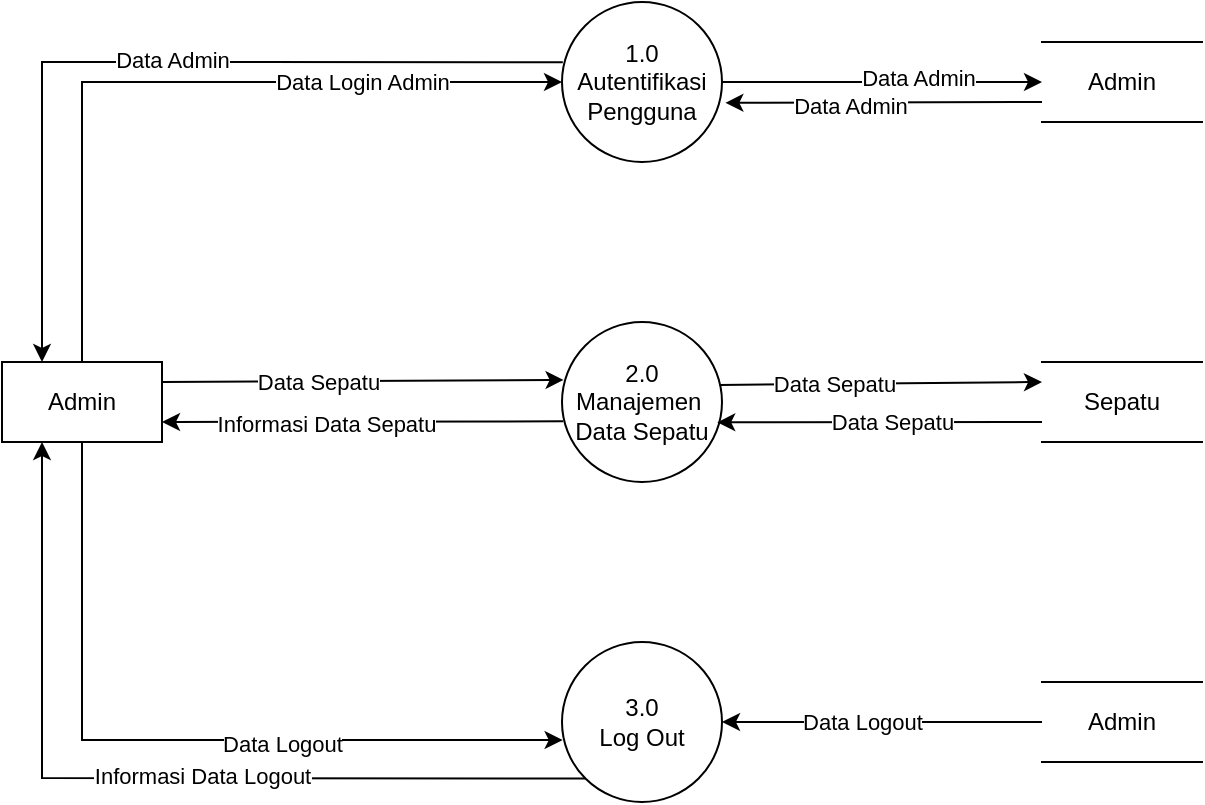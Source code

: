 <mxfile version="21.3.7" type="device" pages="3">
  <diagram name="DFD lvl1" id="jFpNreiBwBmitEUcRenJ">
    <mxGraphModel dx="1105" dy="618" grid="1" gridSize="10" guides="1" tooltips="1" connect="1" arrows="1" fold="1" page="1" pageScale="1" pageWidth="850" pageHeight="1100" math="0" shadow="0">
      <root>
        <mxCell id="0" />
        <mxCell id="1" parent="0" />
        <mxCell id="TerV-YLwOGjDTQyr1enw-2" value="1.0&lt;br&gt;Autentifikasi&lt;br&gt;Pengguna" style="ellipse;whiteSpace=wrap;html=1;aspect=fixed;" vertex="1" parent="1">
          <mxGeometry x="360" y="40" width="80" height="80" as="geometry" />
        </mxCell>
        <mxCell id="TerV-YLwOGjDTQyr1enw-3" value="2.0&lt;br&gt;Manajemen&amp;nbsp;&lt;br&gt;Data Sepatu" style="ellipse;whiteSpace=wrap;html=1;aspect=fixed;" vertex="1" parent="1">
          <mxGeometry x="360" y="200" width="80" height="80" as="geometry" />
        </mxCell>
        <mxCell id="TerV-YLwOGjDTQyr1enw-4" value="3.0&lt;br&gt;Log Out" style="ellipse;whiteSpace=wrap;html=1;aspect=fixed;" vertex="1" parent="1">
          <mxGeometry x="360" y="360" width="80" height="80" as="geometry" />
        </mxCell>
        <mxCell id="TerV-YLwOGjDTQyr1enw-5" value="Admin" style="rounded=0;whiteSpace=wrap;html=1;" vertex="1" parent="1">
          <mxGeometry x="80" y="220" width="80" height="40" as="geometry" />
        </mxCell>
        <mxCell id="TerV-YLwOGjDTQyr1enw-10" value="" style="endArrow=classic;html=1;rounded=0;exitX=0.5;exitY=0;exitDx=0;exitDy=0;entryX=0;entryY=0.5;entryDx=0;entryDy=0;" edge="1" parent="1" source="TerV-YLwOGjDTQyr1enw-5" target="TerV-YLwOGjDTQyr1enw-2">
          <mxGeometry width="50" height="50" relative="1" as="geometry">
            <mxPoint x="150" y="380" as="sourcePoint" />
            <mxPoint x="120" y="80" as="targetPoint" />
            <Array as="points">
              <mxPoint x="120" y="80" />
            </Array>
          </mxGeometry>
        </mxCell>
        <mxCell id="TerV-YLwOGjDTQyr1enw-11" value="Data Login Admin" style="edgeLabel;html=1;align=center;verticalAlign=middle;resizable=0;points=[];" connectable="0" vertex="1" parent="TerV-YLwOGjDTQyr1enw-10">
          <mxGeometry x="0.331" y="1" relative="1" as="geometry">
            <mxPoint x="27" y="1" as="offset" />
          </mxGeometry>
        </mxCell>
        <mxCell id="TerV-YLwOGjDTQyr1enw-12" value="" style="endArrow=classic;html=1;rounded=0;exitX=0.005;exitY=0.376;exitDx=0;exitDy=0;entryX=0.25;entryY=0;entryDx=0;entryDy=0;exitPerimeter=0;" edge="1" parent="1" source="TerV-YLwOGjDTQyr1enw-2" target="TerV-YLwOGjDTQyr1enw-5">
          <mxGeometry width="50" height="50" relative="1" as="geometry">
            <mxPoint x="370" y="90" as="sourcePoint" />
            <mxPoint x="150" y="410" as="targetPoint" />
            <Array as="points">
              <mxPoint x="100" y="70" />
            </Array>
          </mxGeometry>
        </mxCell>
        <mxCell id="TerV-YLwOGjDTQyr1enw-67" value="Data Admin" style="edgeLabel;html=1;align=center;verticalAlign=middle;resizable=0;points=[];" vertex="1" connectable="0" parent="TerV-YLwOGjDTQyr1enw-12">
          <mxGeometry x="-0.047" y="-1" relative="1" as="geometry">
            <mxPoint as="offset" />
          </mxGeometry>
        </mxCell>
        <mxCell id="TerV-YLwOGjDTQyr1enw-19" value="Admin" style="shape=partialRectangle;whiteSpace=wrap;html=1;left=0;right=0;fillColor=none;" vertex="1" parent="1">
          <mxGeometry x="600" y="60" width="80" height="40" as="geometry" />
        </mxCell>
        <mxCell id="TerV-YLwOGjDTQyr1enw-21" value="" style="endArrow=classic;html=1;rounded=0;exitX=0;exitY=0.75;exitDx=0;exitDy=0;entryX=1.021;entryY=0.63;entryDx=0;entryDy=0;entryPerimeter=0;" edge="1" parent="1" source="TerV-YLwOGjDTQyr1enw-19" target="TerV-YLwOGjDTQyr1enw-2">
          <mxGeometry width="50" height="50" relative="1" as="geometry">
            <mxPoint x="530" y="120" as="sourcePoint" />
            <mxPoint x="580" y="70" as="targetPoint" />
          </mxGeometry>
        </mxCell>
        <mxCell id="TerV-YLwOGjDTQyr1enw-22" value="Data Admin" style="edgeLabel;html=1;align=center;verticalAlign=middle;resizable=0;points=[];" connectable="0" vertex="1" parent="TerV-YLwOGjDTQyr1enw-21">
          <mxGeometry x="0.217" y="2" relative="1" as="geometry">
            <mxPoint as="offset" />
          </mxGeometry>
        </mxCell>
        <mxCell id="TerV-YLwOGjDTQyr1enw-23" value="" style="endArrow=classic;html=1;rounded=0;exitX=1;exitY=0.5;exitDx=0;exitDy=0;entryX=0;entryY=0.5;entryDx=0;entryDy=0;" edge="1" parent="1" source="TerV-YLwOGjDTQyr1enw-2" target="TerV-YLwOGjDTQyr1enw-19">
          <mxGeometry width="50" height="50" relative="1" as="geometry">
            <mxPoint x="438" y="118" as="sourcePoint" />
            <mxPoint x="690" y="120" as="targetPoint" />
          </mxGeometry>
        </mxCell>
        <mxCell id="TerV-YLwOGjDTQyr1enw-24" value="Data Admin" style="edgeLabel;html=1;align=center;verticalAlign=middle;resizable=0;points=[];" connectable="0" vertex="1" parent="TerV-YLwOGjDTQyr1enw-23">
          <mxGeometry x="0.217" y="2" relative="1" as="geometry">
            <mxPoint as="offset" />
          </mxGeometry>
        </mxCell>
        <mxCell id="TerV-YLwOGjDTQyr1enw-33" value="Sepatu" style="shape=partialRectangle;whiteSpace=wrap;html=1;left=0;right=0;fillColor=none;" vertex="1" parent="1">
          <mxGeometry x="600" y="220" width="80" height="40" as="geometry" />
        </mxCell>
        <mxCell id="TerV-YLwOGjDTQyr1enw-37" value="" style="endArrow=classic;html=1;rounded=0;exitX=0.5;exitY=1;exitDx=0;exitDy=0;entryX=0.004;entryY=0.613;entryDx=0;entryDy=0;entryPerimeter=0;" edge="1" parent="1" source="TerV-YLwOGjDTQyr1enw-5" target="TerV-YLwOGjDTQyr1enw-4">
          <mxGeometry width="50" height="50" relative="1" as="geometry">
            <mxPoint x="230" y="440" as="sourcePoint" />
            <mxPoint x="280" y="390" as="targetPoint" />
            <Array as="points">
              <mxPoint x="120" y="409" />
            </Array>
          </mxGeometry>
        </mxCell>
        <mxCell id="TerV-YLwOGjDTQyr1enw-38" value="Data Logout" style="edgeLabel;html=1;align=center;verticalAlign=middle;resizable=0;points=[];" connectable="0" vertex="1" parent="TerV-YLwOGjDTQyr1enw-37">
          <mxGeometry x="-0.474" relative="1" as="geometry">
            <mxPoint x="100" y="48" as="offset" />
          </mxGeometry>
        </mxCell>
        <mxCell id="TerV-YLwOGjDTQyr1enw-39" value="" style="endArrow=classic;html=1;rounded=0;exitX=0;exitY=1;exitDx=0;exitDy=0;entryX=0.25;entryY=1;entryDx=0;entryDy=0;" edge="1" parent="1" source="TerV-YLwOGjDTQyr1enw-4" target="TerV-YLwOGjDTQyr1enw-5">
          <mxGeometry width="50" height="50" relative="1" as="geometry">
            <mxPoint x="370" y="419" as="sourcePoint" />
            <mxPoint x="170" y="420" as="targetPoint" />
            <Array as="points">
              <mxPoint x="100" y="428" />
            </Array>
          </mxGeometry>
        </mxCell>
        <mxCell id="TerV-YLwOGjDTQyr1enw-40" value="Informasi Data Logout" style="edgeLabel;html=1;align=center;verticalAlign=middle;resizable=0;points=[];" connectable="0" vertex="1" parent="TerV-YLwOGjDTQyr1enw-39">
          <mxGeometry x="0.186" y="-1" relative="1" as="geometry">
            <mxPoint x="69" as="offset" />
          </mxGeometry>
        </mxCell>
        <mxCell id="TerV-YLwOGjDTQyr1enw-45" value="" style="endArrow=classic;html=1;rounded=0;exitX=0.984;exitY=0.393;exitDx=0;exitDy=0;exitPerimeter=0;entryX=0;entryY=0.25;entryDx=0;entryDy=0;" edge="1" parent="1" source="TerV-YLwOGjDTQyr1enw-3" target="TerV-YLwOGjDTQyr1enw-33">
          <mxGeometry width="50" height="50" relative="1" as="geometry">
            <mxPoint x="500" y="280" as="sourcePoint" />
            <mxPoint x="550" y="230" as="targetPoint" />
          </mxGeometry>
        </mxCell>
        <mxCell id="TerV-YLwOGjDTQyr1enw-46" value="Data Sepatu" style="edgeLabel;html=1;align=center;verticalAlign=middle;resizable=0;points=[];" connectable="0" vertex="1" parent="TerV-YLwOGjDTQyr1enw-45">
          <mxGeometry x="-0.651" relative="1" as="geometry">
            <mxPoint x="29" as="offset" />
          </mxGeometry>
        </mxCell>
        <mxCell id="TerV-YLwOGjDTQyr1enw-47" value="" style="endArrow=classic;html=1;rounded=0;exitX=0;exitY=0.75;exitDx=0;exitDy=0;entryX=0.97;entryY=0.627;entryDx=0;entryDy=0;entryPerimeter=0;" edge="1" parent="1" source="TerV-YLwOGjDTQyr1enw-33" target="TerV-YLwOGjDTQyr1enw-3">
          <mxGeometry width="50" height="50" relative="1" as="geometry">
            <mxPoint x="690" y="240" as="sourcePoint" />
            <mxPoint x="449" y="241" as="targetPoint" />
          </mxGeometry>
        </mxCell>
        <mxCell id="TerV-YLwOGjDTQyr1enw-48" value="Data Sepatu" style="edgeLabel;html=1;align=center;verticalAlign=middle;resizable=0;points=[];" connectable="0" vertex="1" parent="TerV-YLwOGjDTQyr1enw-47">
          <mxGeometry x="-0.651" relative="1" as="geometry">
            <mxPoint x="-47" as="offset" />
          </mxGeometry>
        </mxCell>
        <mxCell id="TerV-YLwOGjDTQyr1enw-68" value="" style="endArrow=classic;html=1;rounded=0;exitX=1;exitY=0.25;exitDx=0;exitDy=0;entryX=0.01;entryY=0.362;entryDx=0;entryDy=0;entryPerimeter=0;" edge="1" parent="1" source="TerV-YLwOGjDTQyr1enw-5" target="TerV-YLwOGjDTQyr1enw-3">
          <mxGeometry width="50" height="50" relative="1" as="geometry">
            <mxPoint x="240" y="270" as="sourcePoint" />
            <mxPoint x="290" y="220" as="targetPoint" />
          </mxGeometry>
        </mxCell>
        <mxCell id="bnqVmtxWtD5v-Nv1DgK7-1" value="Data Sepatu" style="edgeLabel;html=1;align=center;verticalAlign=middle;resizable=0;points=[];" vertex="1" connectable="0" parent="TerV-YLwOGjDTQyr1enw-68">
          <mxGeometry x="-0.226" relative="1" as="geometry">
            <mxPoint as="offset" />
          </mxGeometry>
        </mxCell>
        <mxCell id="TerV-YLwOGjDTQyr1enw-69" value="" style="endArrow=classic;html=1;rounded=0;exitX=0.008;exitY=0.621;exitDx=0;exitDy=0;entryX=1;entryY=0.75;entryDx=0;entryDy=0;exitPerimeter=0;" edge="1" parent="1" source="TerV-YLwOGjDTQyr1enw-3" target="TerV-YLwOGjDTQyr1enw-5">
          <mxGeometry width="50" height="50" relative="1" as="geometry">
            <mxPoint x="371" y="239" as="sourcePoint" />
            <mxPoint x="170" y="240" as="targetPoint" />
          </mxGeometry>
        </mxCell>
        <mxCell id="bnqVmtxWtD5v-Nv1DgK7-2" value="Informasi Data Sepatu" style="edgeLabel;html=1;align=center;verticalAlign=middle;resizable=0;points=[];" vertex="1" connectable="0" parent="TerV-YLwOGjDTQyr1enw-69">
          <mxGeometry x="0.183" y="1" relative="1" as="geometry">
            <mxPoint as="offset" />
          </mxGeometry>
        </mxCell>
        <mxCell id="TerV-YLwOGjDTQyr1enw-70" value="Admin" style="shape=partialRectangle;whiteSpace=wrap;html=1;left=0;right=0;fillColor=none;" vertex="1" parent="1">
          <mxGeometry x="600" y="380" width="80" height="40" as="geometry" />
        </mxCell>
        <mxCell id="TerV-YLwOGjDTQyr1enw-71" value="" style="endArrow=classic;html=1;rounded=0;exitX=0;exitY=0.5;exitDx=0;exitDy=0;entryX=1;entryY=0.5;entryDx=0;entryDy=0;" edge="1" parent="1" source="TerV-YLwOGjDTQyr1enw-70" target="TerV-YLwOGjDTQyr1enw-4">
          <mxGeometry width="50" height="50" relative="1" as="geometry">
            <mxPoint x="420" y="420" as="sourcePoint" />
            <mxPoint x="470" y="370" as="targetPoint" />
          </mxGeometry>
        </mxCell>
        <mxCell id="TerV-YLwOGjDTQyr1enw-73" value="Data Logout" style="edgeLabel;html=1;align=center;verticalAlign=middle;resizable=0;points=[];" vertex="1" connectable="0" parent="TerV-YLwOGjDTQyr1enw-71">
          <mxGeometry x="0.396" y="-1" relative="1" as="geometry">
            <mxPoint x="21" y="1" as="offset" />
          </mxGeometry>
        </mxCell>
      </root>
    </mxGraphModel>
  </diagram>
  <diagram id="_g1t7OzRLdI-zQXGxhFI" name="DFD lvl 0">
    <mxGraphModel dx="1105" dy="618" grid="1" gridSize="10" guides="1" tooltips="1" connect="1" arrows="1" fold="1" page="1" pageScale="1" pageWidth="850" pageHeight="1100" math="0" shadow="0">
      <root>
        <mxCell id="0" />
        <mxCell id="1" parent="0" />
        <mxCell id="NQp4HMWxGI0VhIR444Un-1" value="Sistem Manajemen Pendataan Aplikasi Toko Sepatu Sport" style="ellipse;whiteSpace=wrap;html=1;aspect=fixed;" vertex="1" parent="1">
          <mxGeometry x="320" y="120" width="200" height="200" as="geometry" />
        </mxCell>
        <mxCell id="NQp4HMWxGI0VhIR444Un-2" value="Admin" style="rounded=0;whiteSpace=wrap;html=1;" vertex="1" parent="1">
          <mxGeometry x="360" y="460" width="120" height="60" as="geometry" />
        </mxCell>
        <mxCell id="NQp4HMWxGI0VhIR444Un-3" value="" style="endArrow=classic;html=1;rounded=0;entryX=0;entryY=0.5;entryDx=0;entryDy=0;exitX=0;exitY=0.5;exitDx=0;exitDy=0;" edge="1" parent="1" source="NQp4HMWxGI0VhIR444Un-2" target="NQp4HMWxGI0VhIR444Un-1">
          <mxGeometry width="50" height="50" relative="1" as="geometry">
            <mxPoint x="320" y="400" as="sourcePoint" />
            <mxPoint x="370" y="350" as="targetPoint" />
            <Array as="points">
              <mxPoint x="160" y="490" />
              <mxPoint x="160" y="220" />
            </Array>
          </mxGeometry>
        </mxCell>
        <mxCell id="NQp4HMWxGI0VhIR444Un-4" value="Data Login Admin" style="edgeLabel;html=1;align=center;verticalAlign=middle;resizable=0;points=[];" vertex="1" connectable="0" parent="NQp4HMWxGI0VhIR444Un-3">
          <mxGeometry x="-0.549" y="3" relative="1" as="geometry">
            <mxPoint x="32" y="-3" as="offset" />
          </mxGeometry>
        </mxCell>
        <mxCell id="NQp4HMWxGI0VhIR444Un-5" value="" style="endArrow=classic;html=1;rounded=0;entryX=-0.002;entryY=0.607;entryDx=0;entryDy=0;entryPerimeter=0;exitX=0;exitY=0.25;exitDx=0;exitDy=0;" edge="1" parent="1" source="NQp4HMWxGI0VhIR444Un-2" target="NQp4HMWxGI0VhIR444Un-1">
          <mxGeometry width="50" height="50" relative="1" as="geometry">
            <mxPoint x="240" y="340" as="sourcePoint" />
            <mxPoint x="290" y="290" as="targetPoint" />
            <Array as="points">
              <mxPoint x="200" y="475" />
              <mxPoint x="200" y="240" />
            </Array>
          </mxGeometry>
        </mxCell>
        <mxCell id="NQp4HMWxGI0VhIR444Un-6" value="Data Sepatu" style="edgeLabel;html=1;align=center;verticalAlign=middle;resizable=0;points=[];" vertex="1" connectable="0" parent="NQp4HMWxGI0VhIR444Un-5">
          <mxGeometry x="-0.493" relative="1" as="geometry">
            <mxPoint x="30" as="offset" />
          </mxGeometry>
        </mxCell>
        <mxCell id="NQp4HMWxGI0VhIR444Un-7" value="" style="endArrow=classic;html=1;rounded=0;exitX=1;exitY=0.5;exitDx=0;exitDy=0;entryX=1;entryY=0.5;entryDx=0;entryDy=0;" edge="1" parent="1" source="NQp4HMWxGI0VhIR444Un-1" target="NQp4HMWxGI0VhIR444Un-2">
          <mxGeometry width="50" height="50" relative="1" as="geometry">
            <mxPoint x="620" y="250" as="sourcePoint" />
            <mxPoint x="670" y="200" as="targetPoint" />
            <Array as="points">
              <mxPoint x="680" y="220" />
              <mxPoint x="680" y="490" />
            </Array>
          </mxGeometry>
        </mxCell>
        <mxCell id="NQp4HMWxGI0VhIR444Un-8" value="Informasi Data Sepatu" style="edgeLabel;html=1;align=center;verticalAlign=middle;resizable=0;points=[];" vertex="1" connectable="0" parent="NQp4HMWxGI0VhIR444Un-7">
          <mxGeometry x="0.869" relative="1" as="geometry">
            <mxPoint x="59" as="offset" />
          </mxGeometry>
        </mxCell>
        <mxCell id="NQp4HMWxGI0VhIR444Un-9" value="" style="endArrow=classic;html=1;rounded=0;exitX=0.993;exitY=0.604;exitDx=0;exitDy=0;exitPerimeter=0;entryX=1;entryY=0.25;entryDx=0;entryDy=0;" edge="1" parent="1" source="NQp4HMWxGI0VhIR444Un-1" target="NQp4HMWxGI0VhIR444Un-2">
          <mxGeometry width="50" height="50" relative="1" as="geometry">
            <mxPoint x="550" y="310" as="sourcePoint" />
            <mxPoint x="600" y="260" as="targetPoint" />
            <Array as="points">
              <mxPoint x="640" y="240" />
              <mxPoint x="640" y="475" />
            </Array>
          </mxGeometry>
        </mxCell>
        <mxCell id="NQp4HMWxGI0VhIR444Un-10" value="Informasi Data Login" style="edgeLabel;html=1;align=center;verticalAlign=middle;resizable=0;points=[];" vertex="1" connectable="0" parent="NQp4HMWxGI0VhIR444Un-9">
          <mxGeometry x="0.76" y="-1" relative="1" as="geometry">
            <mxPoint x="33" as="offset" />
          </mxGeometry>
        </mxCell>
      </root>
    </mxGraphModel>
  </diagram>
  <diagram id="eN_WOo5JYy0EmB4ILDyx" name="Page-3">
    <mxGraphModel dx="1000" dy="559" grid="1" gridSize="10" guides="1" tooltips="1" connect="1" arrows="1" fold="1" page="1" pageScale="1" pageWidth="850" pageHeight="1100" math="0" shadow="0">
      <root>
        <mxCell id="0" />
        <mxCell id="1" parent="0" />
        <mxCell id="5rsdj6570OSeGmFnYzIt-3" value="Admin" style="shape=umlActor;verticalLabelPosition=bottom;verticalAlign=top;html=1;outlineConnect=0;" vertex="1" parent="1">
          <mxGeometry x="40" y="200" width="30" height="60" as="geometry" />
        </mxCell>
        <mxCell id="5rsdj6570OSeGmFnYzIt-5" value="Login" style="ellipse;whiteSpace=wrap;html=1;" vertex="1" parent="1">
          <mxGeometry x="350" y="10" width="135" height="90" as="geometry" />
        </mxCell>
        <mxCell id="5rsdj6570OSeGmFnYzIt-6" value="include" style="edgeStyle=orthogonalEdgeStyle;rounded=0;orthogonalLoop=1;jettySize=auto;html=1;exitX=0.5;exitY=0;exitDx=0;exitDy=0;entryX=0.5;entryY=1;entryDx=0;entryDy=0;dashed=1;" edge="1" parent="1" source="5rsdj6570OSeGmFnYzIt-7" target="5rsdj6570OSeGmFnYzIt-5">
          <mxGeometry relative="1" as="geometry" />
        </mxCell>
        <mxCell id="5rsdj6570OSeGmFnYzIt-7" value="Manajemen&lt;br&gt;Data Sepatu" style="ellipse;whiteSpace=wrap;html=1;" vertex="1" parent="1">
          <mxGeometry x="350" y="180" width="135" height="90" as="geometry" />
        </mxCell>
        <mxCell id="5rsdj6570OSeGmFnYzIt-8" value="include" style="edgeStyle=orthogonalEdgeStyle;rounded=0;orthogonalLoop=1;jettySize=auto;html=1;entryX=0;entryY=0.5;entryDx=0;entryDy=0;dashed=1;exitX=0;exitY=0.5;exitDx=0;exitDy=0;" edge="1" parent="1" source="5rsdj6570OSeGmFnYzIt-24" target="5rsdj6570OSeGmFnYzIt-5">
          <mxGeometry relative="1" as="geometry">
            <Array as="points">
              <mxPoint x="360" y="435" />
              <mxPoint x="360" y="440" />
              <mxPoint x="260" y="440" />
              <mxPoint x="260" y="55" />
            </Array>
            <mxPoint x="370" y="440" as="sourcePoint" />
          </mxGeometry>
        </mxCell>
        <mxCell id="5rsdj6570OSeGmFnYzIt-10" value="tambah&lt;br&gt;Data Sepatu" style="ellipse;whiteSpace=wrap;html=1;" vertex="1" parent="1">
          <mxGeometry x="280" y="320" width="75" height="50" as="geometry" />
        </mxCell>
        <mxCell id="5rsdj6570OSeGmFnYzIt-11" value="ubah&lt;br&gt;Data Sepatu" style="ellipse;whiteSpace=wrap;html=1;" vertex="1" parent="1">
          <mxGeometry x="380" y="320" width="75" height="50" as="geometry" />
        </mxCell>
        <mxCell id="5rsdj6570OSeGmFnYzIt-12" value="hapus&lt;br&gt;Data Sepatu" style="ellipse;whiteSpace=wrap;html=1;" vertex="1" parent="1">
          <mxGeometry x="480" y="320" width="75" height="50" as="geometry" />
        </mxCell>
        <mxCell id="5rsdj6570OSeGmFnYzIt-13" value="extend" style="endArrow=classic;html=1;rounded=0;exitX=0.5;exitY=0;exitDx=0;exitDy=0;entryX=0;entryY=1;entryDx=0;entryDy=0;dashed=1;" edge="1" parent="1" source="5rsdj6570OSeGmFnYzIt-10" target="5rsdj6570OSeGmFnYzIt-7">
          <mxGeometry width="50" height="50" relative="1" as="geometry">
            <mxPoint x="190" y="300" as="sourcePoint" />
            <mxPoint x="240" y="250" as="targetPoint" />
          </mxGeometry>
        </mxCell>
        <mxCell id="5rsdj6570OSeGmFnYzIt-14" value="extend" style="endArrow=classic;html=1;rounded=0;exitX=0.5;exitY=0;exitDx=0;exitDy=0;entryX=0.5;entryY=1;entryDx=0;entryDy=0;dashed=1;" edge="1" parent="1" source="5rsdj6570OSeGmFnYzIt-11" target="5rsdj6570OSeGmFnYzIt-7">
          <mxGeometry width="50" height="50" relative="1" as="geometry">
            <mxPoint x="328" y="330" as="sourcePoint" />
            <mxPoint x="380" y="267" as="targetPoint" />
          </mxGeometry>
        </mxCell>
        <mxCell id="5rsdj6570OSeGmFnYzIt-15" value="extend" style="endArrow=classic;html=1;rounded=0;exitX=0.5;exitY=0;exitDx=0;exitDy=0;entryX=1;entryY=1;entryDx=0;entryDy=0;dashed=1;" edge="1" parent="1" source="5rsdj6570OSeGmFnYzIt-12" target="5rsdj6570OSeGmFnYzIt-7">
          <mxGeometry width="50" height="50" relative="1" as="geometry">
            <mxPoint x="338" y="340" as="sourcePoint" />
            <mxPoint x="390" y="277" as="targetPoint" />
          </mxGeometry>
        </mxCell>
        <mxCell id="5rsdj6570OSeGmFnYzIt-16" value="Logout" style="ellipse;whiteSpace=wrap;html=1;" vertex="1" parent="1">
          <mxGeometry x="355" y="520" width="135" height="90" as="geometry" />
        </mxCell>
        <mxCell id="5rsdj6570OSeGmFnYzIt-23" value="include" style="edgeStyle=orthogonalEdgeStyle;rounded=0;orthogonalLoop=1;jettySize=auto;html=1;exitX=1;exitY=0.5;exitDx=0;exitDy=0;entryX=1;entryY=0.5;entryDx=0;entryDy=0;dashed=1;" edge="1" parent="1" source="5rsdj6570OSeGmFnYzIt-24" target="5rsdj6570OSeGmFnYzIt-5">
          <mxGeometry x="0.231" relative="1" as="geometry">
            <Array as="points">
              <mxPoint x="493" y="440" />
              <mxPoint x="600" y="440" />
              <mxPoint x="600" y="55" />
            </Array>
            <mxPoint as="offset" />
          </mxGeometry>
        </mxCell>
        <mxCell id="5rsdj6570OSeGmFnYzIt-24" value="Lihat Data Sepatu" style="ellipse;whiteSpace=wrap;html=1;" vertex="1" parent="1">
          <mxGeometry x="358" y="400" width="135" height="90" as="geometry" />
        </mxCell>
        <mxCell id="5rsdj6570OSeGmFnYzIt-30" value="" style="endArrow=classic;html=1;rounded=0;exitX=1;exitY=0.333;exitDx=0;exitDy=0;exitPerimeter=0;entryX=0;entryY=0.5;entryDx=0;entryDy=0;" edge="1" parent="1" source="5rsdj6570OSeGmFnYzIt-3" target="5rsdj6570OSeGmFnYzIt-24">
          <mxGeometry width="50" height="50" relative="1" as="geometry">
            <mxPoint x="180" y="600" as="sourcePoint" />
            <mxPoint x="230" y="550" as="targetPoint" />
          </mxGeometry>
        </mxCell>
        <mxCell id="5rsdj6570OSeGmFnYzIt-32" value="" style="endArrow=classic;html=1;rounded=0;exitX=1;exitY=0.333;exitDx=0;exitDy=0;exitPerimeter=0;entryX=0;entryY=0.5;entryDx=0;entryDy=0;" edge="1" parent="1" source="5rsdj6570OSeGmFnYzIt-3" target="5rsdj6570OSeGmFnYzIt-16">
          <mxGeometry width="50" height="50" relative="1" as="geometry">
            <mxPoint x="110" y="760" as="sourcePoint" />
            <mxPoint x="160" y="710" as="targetPoint" />
          </mxGeometry>
        </mxCell>
        <mxCell id="5rsdj6570OSeGmFnYzIt-35" value="" style="endArrow=none;html=1;rounded=0;" edge="1" parent="1">
          <mxGeometry width="50" height="50" relative="1" as="geometry">
            <mxPoint x="100" y="640" as="sourcePoint" />
            <mxPoint x="100" as="targetPoint" />
          </mxGeometry>
        </mxCell>
        <mxCell id="5rsdj6570OSeGmFnYzIt-36" value="" style="endArrow=none;html=1;rounded=0;" edge="1" parent="1">
          <mxGeometry width="50" height="50" relative="1" as="geometry">
            <mxPoint x="100" as="sourcePoint" />
            <mxPoint x="720" as="targetPoint" />
          </mxGeometry>
        </mxCell>
        <mxCell id="5rsdj6570OSeGmFnYzIt-37" value="" style="endArrow=none;html=1;rounded=0;" edge="1" parent="1">
          <mxGeometry width="50" height="50" relative="1" as="geometry">
            <mxPoint x="720" y="640" as="sourcePoint" />
            <mxPoint x="720" as="targetPoint" />
          </mxGeometry>
        </mxCell>
        <mxCell id="5rsdj6570OSeGmFnYzIt-42" value="" style="endArrow=none;html=1;rounded=0;" edge="1" parent="1">
          <mxGeometry width="50" height="50" relative="1" as="geometry">
            <mxPoint x="100" y="640" as="sourcePoint" />
            <mxPoint x="720" y="640" as="targetPoint" />
          </mxGeometry>
        </mxCell>
        <mxCell id="5rsdj6570OSeGmFnYzIt-44" value="" style="endArrow=classic;html=1;rounded=0;exitX=1;exitY=0.333;exitDx=0;exitDy=0;exitPerimeter=0;entryX=0;entryY=0.5;entryDx=0;entryDy=0;" edge="1" parent="1" source="5rsdj6570OSeGmFnYzIt-3" target="5rsdj6570OSeGmFnYzIt-5">
          <mxGeometry width="50" height="50" relative="1" as="geometry">
            <mxPoint x="80" y="490" as="sourcePoint" />
            <mxPoint x="330" y="110" as="targetPoint" />
          </mxGeometry>
        </mxCell>
        <mxCell id="5rsdj6570OSeGmFnYzIt-45" value="include" style="edgeStyle=orthogonalEdgeStyle;rounded=0;orthogonalLoop=1;jettySize=auto;html=1;exitX=1;exitY=0.5;exitDx=0;exitDy=0;entryX=1;entryY=0.5;entryDx=0;entryDy=0;dashed=1;" edge="1" parent="1" source="5rsdj6570OSeGmFnYzIt-16" target="5rsdj6570OSeGmFnYzIt-5">
          <mxGeometry x="0.231" relative="1" as="geometry">
            <Array as="points">
              <mxPoint x="640" y="565" />
              <mxPoint x="640" y="55" />
            </Array>
            <mxPoint x="503" y="455" as="sourcePoint" />
            <mxPoint x="495" y="65" as="targetPoint" />
            <mxPoint as="offset" />
          </mxGeometry>
        </mxCell>
        <mxCell id="5rsdj6570OSeGmFnYzIt-48" value="" style="endArrow=classic;html=1;rounded=0;exitX=1;exitY=0.333;exitDx=0;exitDy=0;exitPerimeter=0;entryX=0;entryY=0.5;entryDx=0;entryDy=0;" edge="1" parent="1" source="5rsdj6570OSeGmFnYzIt-3" target="5rsdj6570OSeGmFnYzIt-7">
          <mxGeometry width="50" height="50" relative="1" as="geometry">
            <mxPoint x="180" y="250" as="sourcePoint" />
            <mxPoint x="230" y="200" as="targetPoint" />
          </mxGeometry>
        </mxCell>
      </root>
    </mxGraphModel>
  </diagram>
</mxfile>
